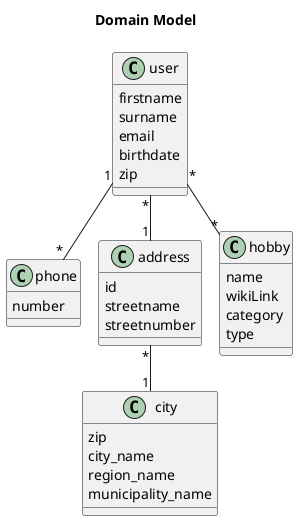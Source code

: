 @startuml
!pragma layout smetana
Title Domain Model

class user{
firstname
surname
email
birthdate
zip
}

class phone{
number
}

class address{
id
streetname
streetnumber
}

class city{
zip
city_name
region_name
municipality_name
}


class hobby{
name
wikiLink
category
type
}


user "*" -- "*" hobby
user "*" -- "1" address
user "1" -- "*" phone
address "*" -- "1" city


@enduml